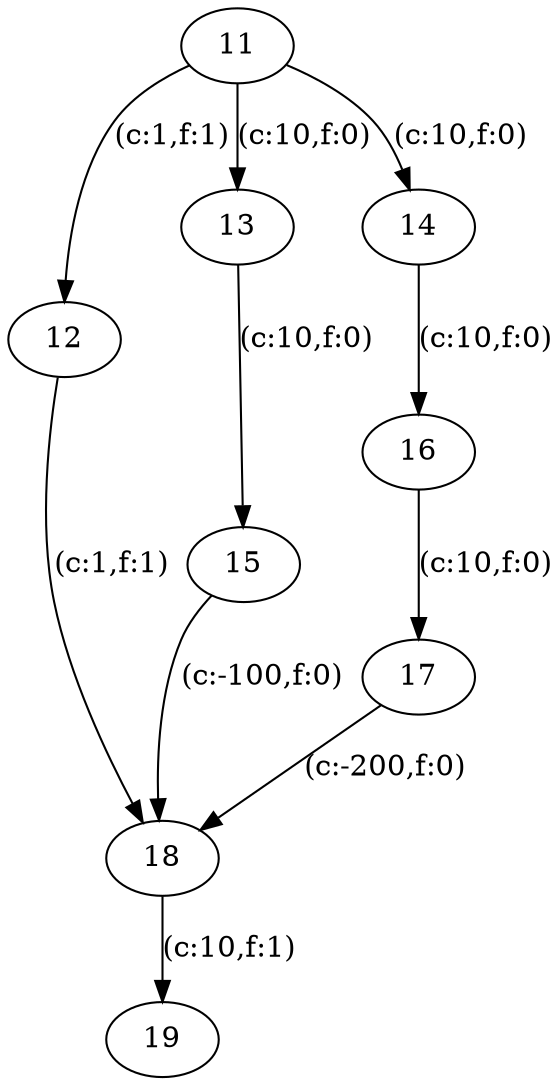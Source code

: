 digraph gerichtet
{
11 -> 12 [label = "(c:1,f:1)"];
11 -> 13 [label = "(c:10,f:0)"];
11 -> 14 [label = "(c:10,f:0)"];
12 -> 18 [label = "(c:1,f:1)"];
13 -> 15 [label = "(c:10,f:0)"];
14 -> 16 [label = "(c:10,f:0)"];
15 -> 18 [label = "(c:-100,f:0)"];
16 -> 17 [label = "(c:10,f:0)"];
17 -> 18 [label = "(c:-200,f:0)"];
18 -> 19 [label = "(c:10,f:1)"];
}
